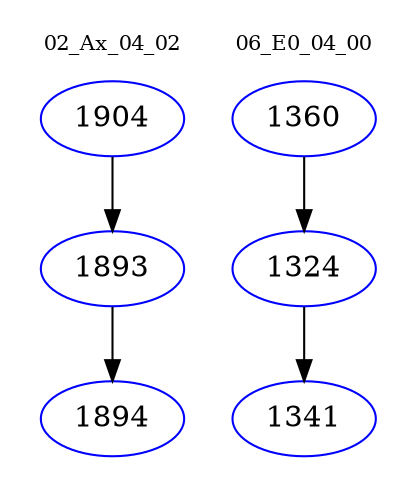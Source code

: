 digraph{
subgraph cluster_0 {
color = white
label = "02_Ax_04_02";
fontsize=10;
T0_1904 [label="1904", color="blue"]
T0_1904 -> T0_1893 [color="black"]
T0_1893 [label="1893", color="blue"]
T0_1893 -> T0_1894 [color="black"]
T0_1894 [label="1894", color="blue"]
}
subgraph cluster_1 {
color = white
label = "06_E0_04_00";
fontsize=10;
T1_1360 [label="1360", color="blue"]
T1_1360 -> T1_1324 [color="black"]
T1_1324 [label="1324", color="blue"]
T1_1324 -> T1_1341 [color="black"]
T1_1341 [label="1341", color="blue"]
}
}

